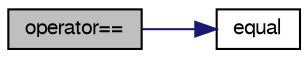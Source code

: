digraph "operator=="
{
  bgcolor="transparent";
  edge [fontname="FreeSans",fontsize="10",labelfontname="FreeSans",labelfontsize="10"];
  node [fontname="FreeSans",fontsize="10",shape=record];
  rankdir="LR";
  Node129418 [label="operator==",height=0.2,width=0.4,color="black", fillcolor="grey75", style="filled", fontcolor="black"];
  Node129418 -> Node129419 [color="midnightblue",fontsize="10",style="solid",fontname="FreeSans"];
  Node129419 [label="equal",height=0.2,width=0.4,color="black",URL="$a21124.html#a0ed9ee813cd2f52f84744f4b69b370f3"];
}
